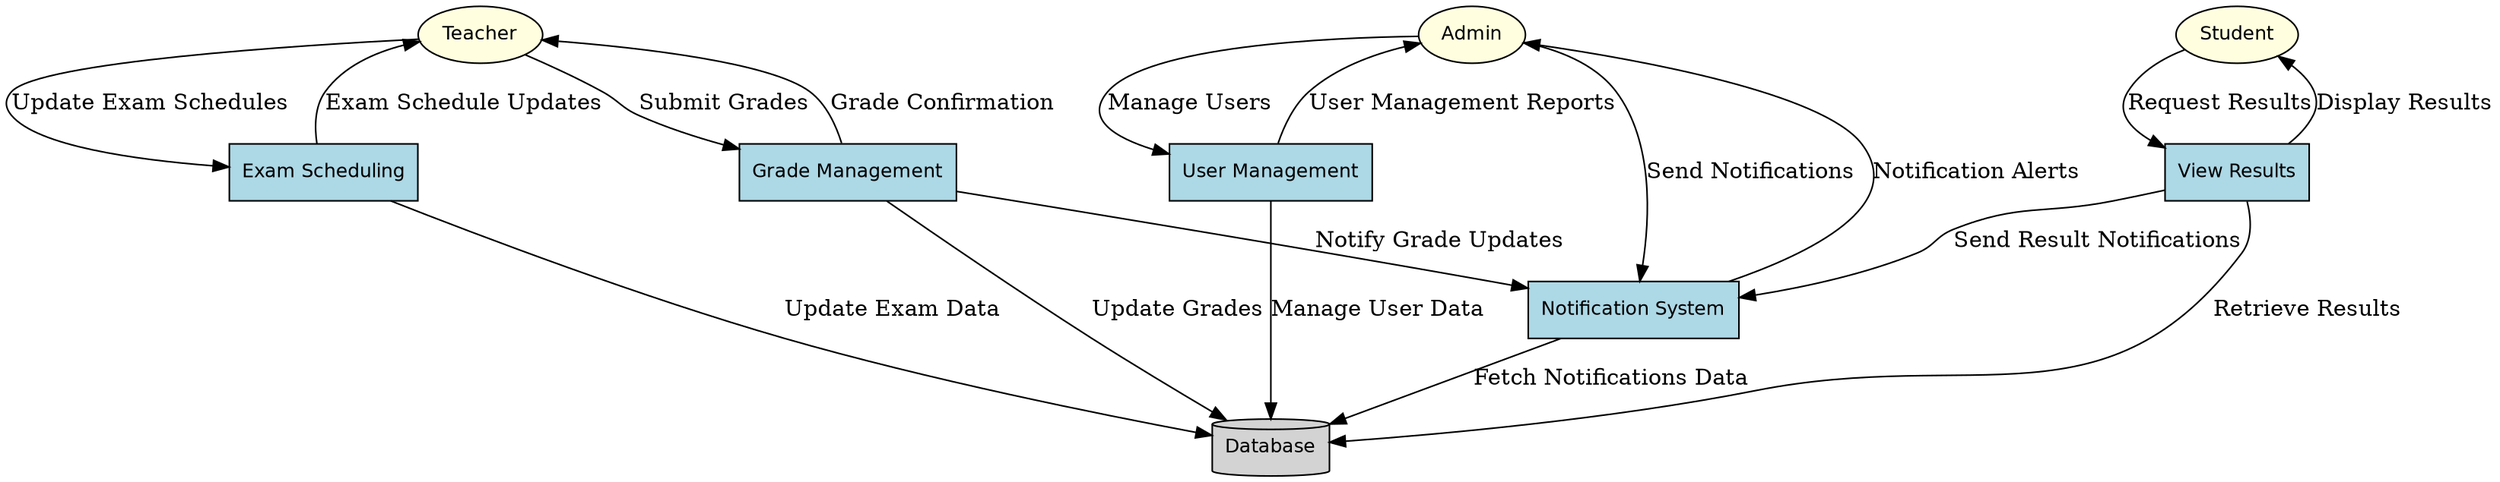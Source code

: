 digraph SRMS_Level2 {
    // Define node styles
    node [shape=box, style=filled, fillcolor=lightblue, fontname=Helvetica, fontsize=12];
    
    // Define sub-processes
    ViewResults [label="View Results"];
    GradeManagement [label="Grade Management"];
    UserManagement [label="User Management"];
    NotificationSystem [label="Notification System"];
    ExamScheduling [label="Exam Scheduling"];
    
    // External Entities
    Student [label="Student", shape=ellipse, fillcolor=lightyellow];
    Teacher [label="Teacher", shape=ellipse, fillcolor=lightyellow];
    Admin [label="Admin", shape=ellipse, fillcolor=lightyellow];
    Database [label="Database", shape=cylinder, fillcolor=lightgrey];

    // Define interactions between processes
    Student -> ViewResults [label="Request Results"];
    Teacher -> GradeManagement [label="Submit Grades"];
    Teacher -> ExamScheduling [label="Update Exam Schedules"];
    Admin -> UserManagement [label="Manage Users"];
    Admin -> NotificationSystem [label="Send Notifications"];

    // Define interactions between processes and database
    ViewResults -> Database [label="Retrieve Results"];
    GradeManagement -> Database [label="Update Grades"];
    UserManagement -> Database [label="Manage User Data"];
    NotificationSystem -> Database [label="Fetch Notifications Data"];
    ExamScheduling -> Database [label="Update Exam Data"];
    
    // Define responses from processes to external entities
    ViewResults -> Student [label="Display Results"];
    GradeManagement -> Teacher [label="Grade Confirmation"];
    NotificationSystem -> Admin [label="Notification Alerts"];
    UserManagement -> Admin [label="User Management Reports"];
    ExamScheduling -> Teacher [label="Exam Schedule Updates"];

    // Define process interactions
    ViewResults -> NotificationSystem [label="Send Result Notifications"];
    GradeManagement -> NotificationSystem [label="Notify Grade Updates"];
    
    // Node positioning for clarity
    {rank=source; Student; Teacher; Admin}
    {rank=sink; Database}
}
